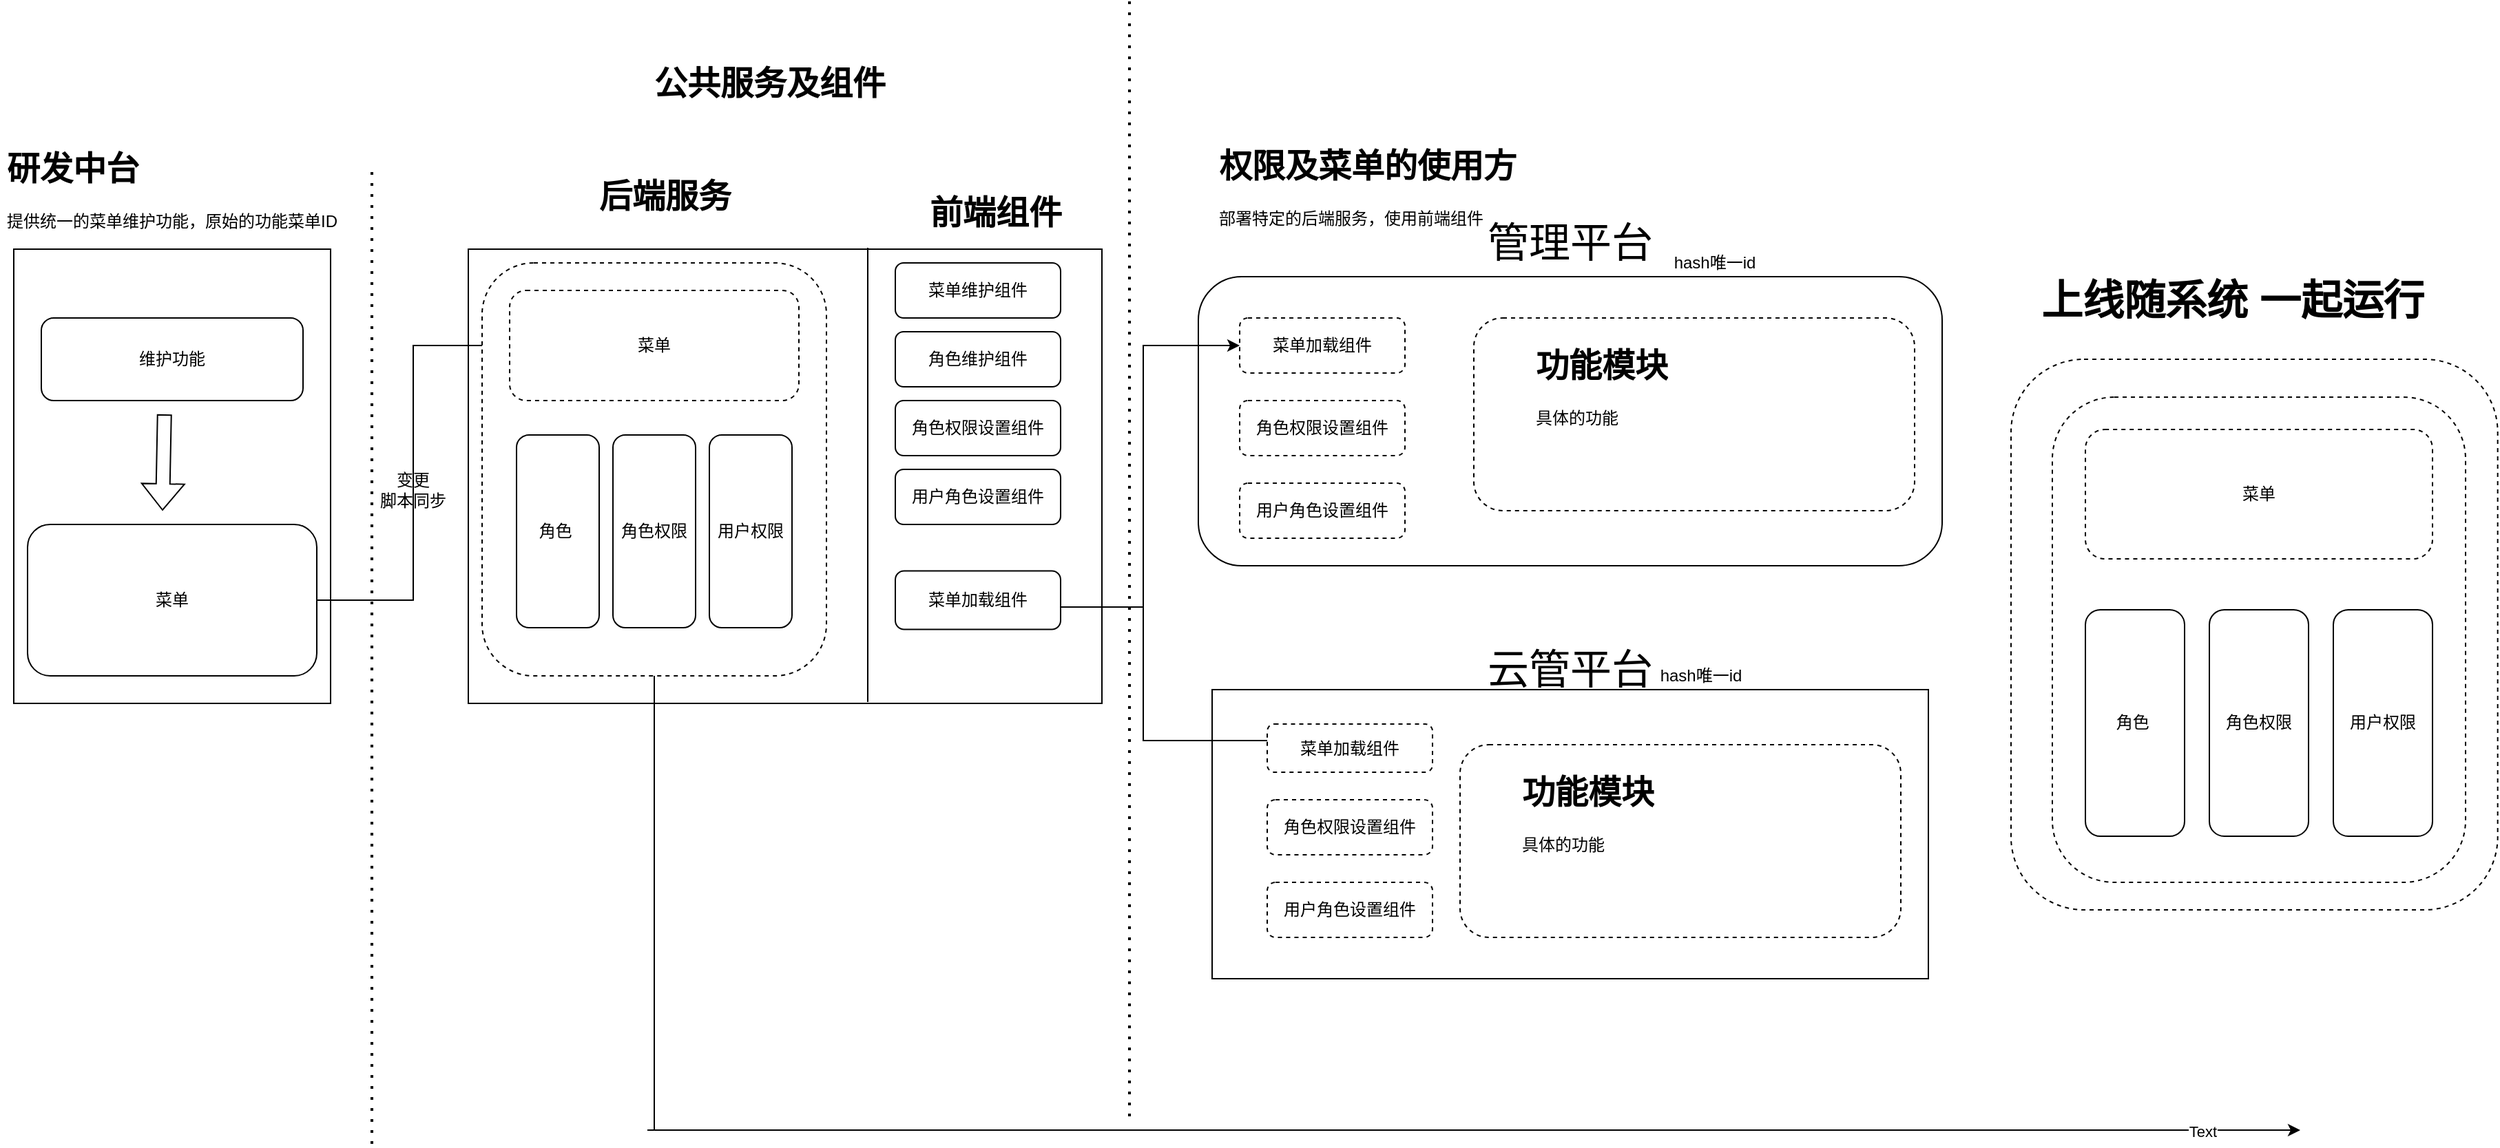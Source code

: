 <mxfile version="18.0.7" type="github">
  <diagram id="bURpGb17ZqjAIcp8gYNU" name="Page-1">
    <mxGraphModel dx="1663" dy="1187" grid="1" gridSize="10" guides="1" tooltips="1" connect="1" arrows="1" fold="1" page="1" pageScale="1" pageWidth="827" pageHeight="1169" math="0" shadow="0">
      <root>
        <mxCell id="0" />
        <mxCell id="1" parent="0" />
        <mxCell id="RIX8hU53r9PgMsLvg3Ds-4" value="" style="rounded=0;whiteSpace=wrap;html=1;" parent="1" vertex="1">
          <mxGeometry x="580" y="240" width="460" height="330" as="geometry" />
        </mxCell>
        <mxCell id="kIe1R308I3wS3oBuVrrd-42" style="edgeStyle=orthogonalEdgeStyle;rounded=0;orthogonalLoop=1;jettySize=auto;html=1;fontSize=30;" parent="1" source="kIe1R308I3wS3oBuVrrd-40" edge="1">
          <mxGeometry relative="1" as="geometry">
            <mxPoint x="1910" y="880" as="targetPoint" />
            <Array as="points">
              <mxPoint x="715" y="880" />
              <mxPoint x="710" y="880" />
            </Array>
          </mxGeometry>
        </mxCell>
        <mxCell id="Xr9ccXARoI3-LC38zG-U-14" value="Text" style="edgeLabel;html=1;align=center;verticalAlign=middle;resizable=0;points=[];" vertex="1" connectable="0" parent="kIe1R308I3wS3oBuVrrd-42">
          <mxGeometry x="0.907" y="-1" relative="1" as="geometry">
            <mxPoint as="offset" />
          </mxGeometry>
        </mxCell>
        <mxCell id="kIe1R308I3wS3oBuVrrd-22" value="" style="rounded=0;whiteSpace=wrap;html=1;" parent="1" vertex="1">
          <mxGeometry x="1120" y="560" width="520" height="210" as="geometry" />
        </mxCell>
        <mxCell id="kIe1R308I3wS3oBuVrrd-24" value="" style="rounded=1;whiteSpace=wrap;html=1;" parent="1" vertex="1">
          <mxGeometry x="1110" y="260" width="540" height="210" as="geometry" />
        </mxCell>
        <mxCell id="RIX8hU53r9PgMsLvg3Ds-1" value="" style="rounded=0;whiteSpace=wrap;html=1;" parent="1" vertex="1">
          <mxGeometry x="250" y="240" width="230" height="330" as="geometry" />
        </mxCell>
        <mxCell id="RIX8hU53r9PgMsLvg3Ds-6" style="edgeStyle=orthogonalEdgeStyle;rounded=0;orthogonalLoop=1;jettySize=auto;html=1;entryX=0;entryY=0.5;entryDx=0;entryDy=0;" parent="1" source="RIX8hU53r9PgMsLvg3Ds-2" target="RIX8hU53r9PgMsLvg3Ds-5" edge="1">
          <mxGeometry relative="1" as="geometry" />
        </mxCell>
        <mxCell id="RIX8hU53r9PgMsLvg3Ds-2" value="菜单" style="rounded=1;whiteSpace=wrap;html=1;" parent="1" vertex="1">
          <mxGeometry x="260" y="440" width="210" height="110" as="geometry" />
        </mxCell>
        <mxCell id="kIe1R308I3wS3oBuVrrd-3" value="" style="endArrow=none;html=1;rounded=0;" parent="1" edge="1">
          <mxGeometry width="50" height="50" relative="1" as="geometry">
            <mxPoint x="870" y="239" as="sourcePoint" />
            <mxPoint x="870" y="569" as="targetPoint" />
          </mxGeometry>
        </mxCell>
        <mxCell id="kIe1R308I3wS3oBuVrrd-4" value="菜单维护组件" style="rounded=1;whiteSpace=wrap;html=1;" parent="1" vertex="1">
          <mxGeometry x="890" y="250" width="120" height="40" as="geometry" />
        </mxCell>
        <mxCell id="kIe1R308I3wS3oBuVrrd-7" value="角色维护组件" style="rounded=1;whiteSpace=wrap;html=1;" parent="1" vertex="1">
          <mxGeometry x="890" y="300" width="120" height="40" as="geometry" />
        </mxCell>
        <mxCell id="kIe1R308I3wS3oBuVrrd-8" value="角色权限设置组件" style="rounded=1;whiteSpace=wrap;html=1;" parent="1" vertex="1">
          <mxGeometry x="890" y="350" width="120" height="40" as="geometry" />
        </mxCell>
        <mxCell id="kIe1R308I3wS3oBuVrrd-29" style="edgeStyle=orthogonalEdgeStyle;rounded=0;orthogonalLoop=1;jettySize=auto;html=1;entryX=0;entryY=0.5;entryDx=0;entryDy=0;fontSize=30;" parent="1" source="kIe1R308I3wS3oBuVrrd-9" target="kIe1R308I3wS3oBuVrrd-28" edge="1">
          <mxGeometry relative="1" as="geometry">
            <Array as="points">
              <mxPoint x="1070" y="500" />
              <mxPoint x="1070" y="310" />
            </Array>
          </mxGeometry>
        </mxCell>
        <mxCell id="kIe1R308I3wS3oBuVrrd-31" style="edgeStyle=orthogonalEdgeStyle;rounded=0;orthogonalLoop=1;jettySize=auto;html=1;entryX=0;entryY=0.5;entryDx=0;entryDy=0;fontSize=30;" parent="1" source="kIe1R308I3wS3oBuVrrd-9" target="kIe1R308I3wS3oBuVrrd-30" edge="1">
          <mxGeometry relative="1" as="geometry">
            <Array as="points">
              <mxPoint x="1070" y="500" />
              <mxPoint x="1070" y="597" />
              <mxPoint x="1190" y="597" />
            </Array>
          </mxGeometry>
        </mxCell>
        <mxCell id="kIe1R308I3wS3oBuVrrd-9" value="菜单加载组件" style="rounded=1;whiteSpace=wrap;html=1;" parent="1" vertex="1">
          <mxGeometry x="890" y="473.75" width="120" height="42.5" as="geometry" />
        </mxCell>
        <mxCell id="kIe1R308I3wS3oBuVrrd-10" value="&lt;h1&gt;公共服务及组件&lt;/h1&gt;" style="text;html=1;strokeColor=none;fillColor=none;spacing=5;spacingTop=-20;whiteSpace=wrap;overflow=hidden;rounded=0;" parent="1" vertex="1">
          <mxGeometry x="710" y="100" width="230" height="40" as="geometry" />
        </mxCell>
        <mxCell id="kIe1R308I3wS3oBuVrrd-11" value="维护功能" style="rounded=1;whiteSpace=wrap;html=1;" parent="1" vertex="1">
          <mxGeometry x="270" y="290" width="190" height="60" as="geometry" />
        </mxCell>
        <mxCell id="kIe1R308I3wS3oBuVrrd-12" value="" style="shape=flexArrow;endArrow=classic;html=1;rounded=0;" parent="1" edge="1">
          <mxGeometry width="50" height="50" relative="1" as="geometry">
            <mxPoint x="359.38" y="360" as="sourcePoint" />
            <mxPoint x="358" y="430" as="targetPoint" />
          </mxGeometry>
        </mxCell>
        <mxCell id="kIe1R308I3wS3oBuVrrd-15" value="&lt;h1&gt;研发中台&lt;/h1&gt;&lt;p&gt;提供统一的菜单维护功能，原始的功能菜单ID&lt;/p&gt;" style="text;html=1;strokeColor=none;fillColor=none;spacing=5;spacingTop=-20;whiteSpace=wrap;overflow=hidden;rounded=0;" parent="1" vertex="1">
          <mxGeometry x="240" y="162" width="270" height="70" as="geometry" />
        </mxCell>
        <mxCell id="kIe1R308I3wS3oBuVrrd-16" value="变更&lt;br&gt;脚本同步" style="text;html=1;strokeColor=none;fillColor=none;align=center;verticalAlign=middle;whiteSpace=wrap;rounded=0;" parent="1" vertex="1">
          <mxGeometry x="500" y="400" width="80" height="30" as="geometry" />
        </mxCell>
        <mxCell id="kIe1R308I3wS3oBuVrrd-18" value="" style="endArrow=none;dashed=1;html=1;dashPattern=1 3;strokeWidth=2;rounded=0;entryX=1;entryY=0.25;entryDx=0;entryDy=0;" parent="1" target="kIe1R308I3wS3oBuVrrd-15" edge="1">
          <mxGeometry width="50" height="50" relative="1" as="geometry">
            <mxPoint x="510" y="890" as="sourcePoint" />
            <mxPoint x="550" y="720" as="targetPoint" />
          </mxGeometry>
        </mxCell>
        <mxCell id="kIe1R308I3wS3oBuVrrd-21" value="&lt;h1&gt;权限及菜单的使用方&lt;/h1&gt;&lt;p&gt;部署特定的后端服务，使用前端组件&lt;/p&gt;&lt;p&gt;.&lt;/p&gt;" style="text;html=1;strokeColor=none;fillColor=none;spacing=5;spacingTop=-20;whiteSpace=wrap;overflow=hidden;rounded=0;" parent="1" vertex="1">
          <mxGeometry x="1120" y="160" width="450" height="70" as="geometry" />
        </mxCell>
        <mxCell id="kIe1R308I3wS3oBuVrrd-26" value="管理平台" style="text;html=1;strokeColor=none;fillColor=none;align=center;verticalAlign=middle;whiteSpace=wrap;rounded=0;fontSize=30;" parent="1" vertex="1">
          <mxGeometry x="1160" y="220" width="440" height="30" as="geometry" />
        </mxCell>
        <mxCell id="kIe1R308I3wS3oBuVrrd-27" value="云管平台" style="text;html=1;strokeColor=none;fillColor=none;align=center;verticalAlign=middle;whiteSpace=wrap;rounded=0;fontSize=30;" parent="1" vertex="1">
          <mxGeometry x="1120" y="530" width="520" height="30" as="geometry" />
        </mxCell>
        <mxCell id="kIe1R308I3wS3oBuVrrd-28" value="菜单加载组件" style="rounded=1;whiteSpace=wrap;html=1;dashed=1;" parent="1" vertex="1">
          <mxGeometry x="1140" y="290" width="120" height="40" as="geometry" />
        </mxCell>
        <mxCell id="kIe1R308I3wS3oBuVrrd-30" value="菜单加载组件" style="rounded=1;whiteSpace=wrap;html=1;dashed=1;" parent="1" vertex="1">
          <mxGeometry x="1160" y="585" width="120" height="35" as="geometry" />
        </mxCell>
        <mxCell id="kIe1R308I3wS3oBuVrrd-32" value="" style="rounded=1;whiteSpace=wrap;html=1;dashed=1;fontSize=30;" parent="1" vertex="1">
          <mxGeometry x="1700" y="320" width="353.33" height="400" as="geometry" />
        </mxCell>
        <mxCell id="kIe1R308I3wS3oBuVrrd-38" value="上线随系统 一起运行" style="text;html=1;strokeColor=none;fillColor=none;spacing=5;spacingTop=-20;whiteSpace=wrap;overflow=hidden;rounded=0;dashed=1;fontSize=30;fontStyle=1" parent="1" vertex="1">
          <mxGeometry x="1716.67" y="270" width="320" height="40" as="geometry" />
        </mxCell>
        <mxCell id="Xr9ccXARoI3-LC38zG-U-1" value="hash唯一id" style="text;html=1;strokeColor=none;fillColor=none;align=center;verticalAlign=middle;whiteSpace=wrap;rounded=0;" vertex="1" parent="1">
          <mxGeometry x="1440" y="240" width="90" height="20" as="geometry" />
        </mxCell>
        <mxCell id="Xr9ccXARoI3-LC38zG-U-2" value="hash唯一id" style="text;html=1;strokeColor=none;fillColor=none;align=center;verticalAlign=middle;whiteSpace=wrap;rounded=0;" vertex="1" parent="1">
          <mxGeometry x="1430" y="540" width="90" height="20" as="geometry" />
        </mxCell>
        <mxCell id="Xr9ccXARoI3-LC38zG-U-3" value="角色权限设置组件" style="rounded=1;whiteSpace=wrap;html=1;dashed=1;" vertex="1" parent="1">
          <mxGeometry x="1140" y="350" width="120" height="40" as="geometry" />
        </mxCell>
        <mxCell id="Xr9ccXARoI3-LC38zG-U-4" value="角色权限设置组件" style="rounded=1;whiteSpace=wrap;html=1;dashed=1;" vertex="1" parent="1">
          <mxGeometry x="1160" y="640" width="120" height="40" as="geometry" />
        </mxCell>
        <mxCell id="Xr9ccXARoI3-LC38zG-U-5" value="用户角色设置组件" style="rounded=1;whiteSpace=wrap;html=1;" vertex="1" parent="1">
          <mxGeometry x="890" y="400" width="120" height="40" as="geometry" />
        </mxCell>
        <mxCell id="Xr9ccXARoI3-LC38zG-U-6" value="用户角色设置组件" style="rounded=1;whiteSpace=wrap;html=1;dashed=1;" vertex="1" parent="1">
          <mxGeometry x="1140" y="410" width="120" height="40" as="geometry" />
        </mxCell>
        <mxCell id="Xr9ccXARoI3-LC38zG-U-7" value="用户角色设置组件" style="rounded=1;whiteSpace=wrap;html=1;dashed=1;" vertex="1" parent="1">
          <mxGeometry x="1160" y="700" width="120" height="40" as="geometry" />
        </mxCell>
        <mxCell id="Xr9ccXARoI3-LC38zG-U-10" value="" style="group" vertex="1" connectable="0" parent="1">
          <mxGeometry x="1310" y="290" width="320" height="140" as="geometry" />
        </mxCell>
        <mxCell id="Xr9ccXARoI3-LC38zG-U-8" value="" style="rounded=1;whiteSpace=wrap;html=1;dashed=1;" vertex="1" parent="Xr9ccXARoI3-LC38zG-U-10">
          <mxGeometry width="320" height="140" as="geometry" />
        </mxCell>
        <mxCell id="Xr9ccXARoI3-LC38zG-U-9" value="&lt;h1&gt;功能模块&lt;/h1&gt;&lt;p&gt;具体的功能&lt;/p&gt;" style="text;html=1;strokeColor=none;fillColor=none;spacing=5;spacingTop=-20;whiteSpace=wrap;overflow=hidden;rounded=0;dashed=1;" vertex="1" parent="Xr9ccXARoI3-LC38zG-U-10">
          <mxGeometry x="40" y="15" width="270" height="120" as="geometry" />
        </mxCell>
        <mxCell id="Xr9ccXARoI3-LC38zG-U-11" value="" style="group" vertex="1" connectable="0" parent="1">
          <mxGeometry x="1300" y="600" width="320" height="140" as="geometry" />
        </mxCell>
        <mxCell id="Xr9ccXARoI3-LC38zG-U-12" value="" style="rounded=1;whiteSpace=wrap;html=1;dashed=1;" vertex="1" parent="Xr9ccXARoI3-LC38zG-U-11">
          <mxGeometry width="320" height="140" as="geometry" />
        </mxCell>
        <mxCell id="Xr9ccXARoI3-LC38zG-U-13" value="&lt;h1&gt;功能模块&lt;/h1&gt;&lt;p&gt;具体的功能&lt;/p&gt;" style="text;html=1;strokeColor=none;fillColor=none;spacing=5;spacingTop=-20;whiteSpace=wrap;overflow=hidden;rounded=0;dashed=1;" vertex="1" parent="Xr9ccXARoI3-LC38zG-U-11">
          <mxGeometry x="40" y="15" width="270" height="120" as="geometry" />
        </mxCell>
        <mxCell id="Xr9ccXARoI3-LC38zG-U-15" value="&lt;h1&gt;前端组件&lt;/h1&gt;&lt;p&gt;&lt;br&gt;&lt;/p&gt;" style="text;html=1;strokeColor=none;fillColor=none;spacing=5;spacingTop=-20;whiteSpace=wrap;overflow=hidden;rounded=0;dashed=1;" vertex="1" parent="1">
          <mxGeometry x="910" y="194" width="110" height="38" as="geometry" />
        </mxCell>
        <mxCell id="Xr9ccXARoI3-LC38zG-U-16" value="&lt;h1&gt;后端服务&lt;/h1&gt;&lt;p&gt;&lt;br&gt;&lt;/p&gt;" style="text;html=1;strokeColor=none;fillColor=none;spacing=5;spacingTop=-20;whiteSpace=wrap;overflow=hidden;rounded=0;dashed=1;" vertex="1" parent="1">
          <mxGeometry x="670" y="182" width="110" height="38" as="geometry" />
        </mxCell>
        <mxCell id="Xr9ccXARoI3-LC38zG-U-18" value="" style="group" vertex="1" connectable="0" parent="1">
          <mxGeometry x="590" y="250" width="250" height="300" as="geometry" />
        </mxCell>
        <mxCell id="Xr9ccXARoI3-LC38zG-U-20" value="" style="group" vertex="1" connectable="0" parent="Xr9ccXARoI3-LC38zG-U-18">
          <mxGeometry width="250" height="300" as="geometry" />
        </mxCell>
        <mxCell id="kIe1R308I3wS3oBuVrrd-40" value="" style="rounded=1;whiteSpace=wrap;html=1;dashed=1;fontSize=30;" parent="Xr9ccXARoI3-LC38zG-U-20" vertex="1">
          <mxGeometry width="250" height="300" as="geometry" />
        </mxCell>
        <mxCell id="RIX8hU53r9PgMsLvg3Ds-5" value="菜单" style="rounded=1;whiteSpace=wrap;html=1;dashed=1;" parent="Xr9ccXARoI3-LC38zG-U-20" vertex="1">
          <mxGeometry x="20" y="20" width="210" height="80" as="geometry" />
        </mxCell>
        <mxCell id="kIe1R308I3wS3oBuVrrd-1" value="角色&amp;nbsp;" style="rounded=1;whiteSpace=wrap;html=1;" parent="Xr9ccXARoI3-LC38zG-U-20" vertex="1">
          <mxGeometry x="25" y="125" width="60" height="140" as="geometry" />
        </mxCell>
        <mxCell id="kIe1R308I3wS3oBuVrrd-2" value="角色权限" style="rounded=1;whiteSpace=wrap;html=1;" parent="Xr9ccXARoI3-LC38zG-U-20" vertex="1">
          <mxGeometry x="95" y="125" width="60" height="140" as="geometry" />
        </mxCell>
        <mxCell id="Xr9ccXARoI3-LC38zG-U-17" value="用户权限" style="rounded=1;whiteSpace=wrap;html=1;" vertex="1" parent="Xr9ccXARoI3-LC38zG-U-20">
          <mxGeometry x="165" y="125" width="60" height="140" as="geometry" />
        </mxCell>
        <mxCell id="Xr9ccXARoI3-LC38zG-U-21" value="" style="group" vertex="1" connectable="0" parent="1">
          <mxGeometry x="1730" y="347.5" width="300" height="352.5" as="geometry" />
        </mxCell>
        <mxCell id="Xr9ccXARoI3-LC38zG-U-22" value="" style="group" vertex="1" connectable="0" parent="Xr9ccXARoI3-LC38zG-U-21">
          <mxGeometry width="300" height="352.5" as="geometry" />
        </mxCell>
        <mxCell id="Xr9ccXARoI3-LC38zG-U-23" value="" style="rounded=1;whiteSpace=wrap;html=1;dashed=1;fontSize=30;" vertex="1" parent="Xr9ccXARoI3-LC38zG-U-22">
          <mxGeometry width="300" height="352.5" as="geometry" />
        </mxCell>
        <mxCell id="Xr9ccXARoI3-LC38zG-U-24" value="菜单" style="rounded=1;whiteSpace=wrap;html=1;dashed=1;" vertex="1" parent="Xr9ccXARoI3-LC38zG-U-22">
          <mxGeometry x="24" y="23.5" width="252.0" height="94.0" as="geometry" />
        </mxCell>
        <mxCell id="Xr9ccXARoI3-LC38zG-U-25" value="角色&amp;nbsp;" style="rounded=1;whiteSpace=wrap;html=1;" vertex="1" parent="Xr9ccXARoI3-LC38zG-U-22">
          <mxGeometry x="24.0" y="154.505" width="72.0" height="164.5" as="geometry" />
        </mxCell>
        <mxCell id="Xr9ccXARoI3-LC38zG-U-26" value="角色权限" style="rounded=1;whiteSpace=wrap;html=1;" vertex="1" parent="Xr9ccXARoI3-LC38zG-U-22">
          <mxGeometry x="114.0" y="154.495" width="72.0" height="164.5" as="geometry" />
        </mxCell>
        <mxCell id="Xr9ccXARoI3-LC38zG-U-27" value="用户权限" style="rounded=1;whiteSpace=wrap;html=1;" vertex="1" parent="Xr9ccXARoI3-LC38zG-U-22">
          <mxGeometry x="204.0" y="154.495" width="72.0" height="164.5" as="geometry" />
        </mxCell>
        <mxCell id="Xr9ccXARoI3-LC38zG-U-31" value="" style="endArrow=none;dashed=1;html=1;dashPattern=1 3;strokeWidth=2;rounded=0;" edge="1" parent="1">
          <mxGeometry width="50" height="50" relative="1" as="geometry">
            <mxPoint x="1060" y="870" as="sourcePoint" />
            <mxPoint x="1060" y="60" as="targetPoint" />
          </mxGeometry>
        </mxCell>
      </root>
    </mxGraphModel>
  </diagram>
</mxfile>
